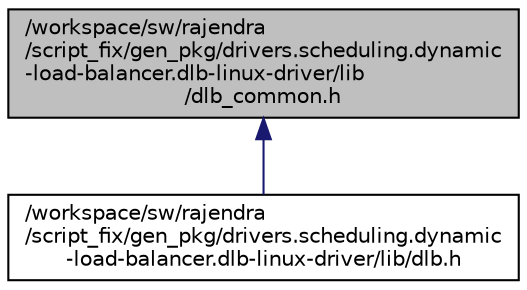 digraph "/workspace/sw/rajendra/script_fix/gen_pkg/drivers.scheduling.dynamic-load-balancer.dlb-linux-driver/lib/dlb_common.h"
{
 // LATEX_PDF_SIZE
  edge [fontname="Helvetica",fontsize="10",labelfontname="Helvetica",labelfontsize="10"];
  node [fontname="Helvetica",fontsize="10",shape=record];
  Node1 [label="/workspace/sw/rajendra\l/script_fix/gen_pkg/drivers.scheduling.dynamic\l-load-balancer.dlb-linux-driver/lib\l/dlb_common.h",height=0.2,width=0.4,color="black", fillcolor="grey75", style="filled", fontcolor="black",tooltip="DLB Client API Common Data Structures."];
  Node1 -> Node2 [dir="back",color="midnightblue",fontsize="10",style="solid",fontname="Helvetica"];
  Node2 [label="/workspace/sw/rajendra\l/script_fix/gen_pkg/drivers.scheduling.dynamic\l-load-balancer.dlb-linux-driver/lib/dlb.h",height=0.2,width=0.4,color="black", fillcolor="white", style="filled",URL="$dlb_8h.html",tooltip="DLB Client API."];
}
